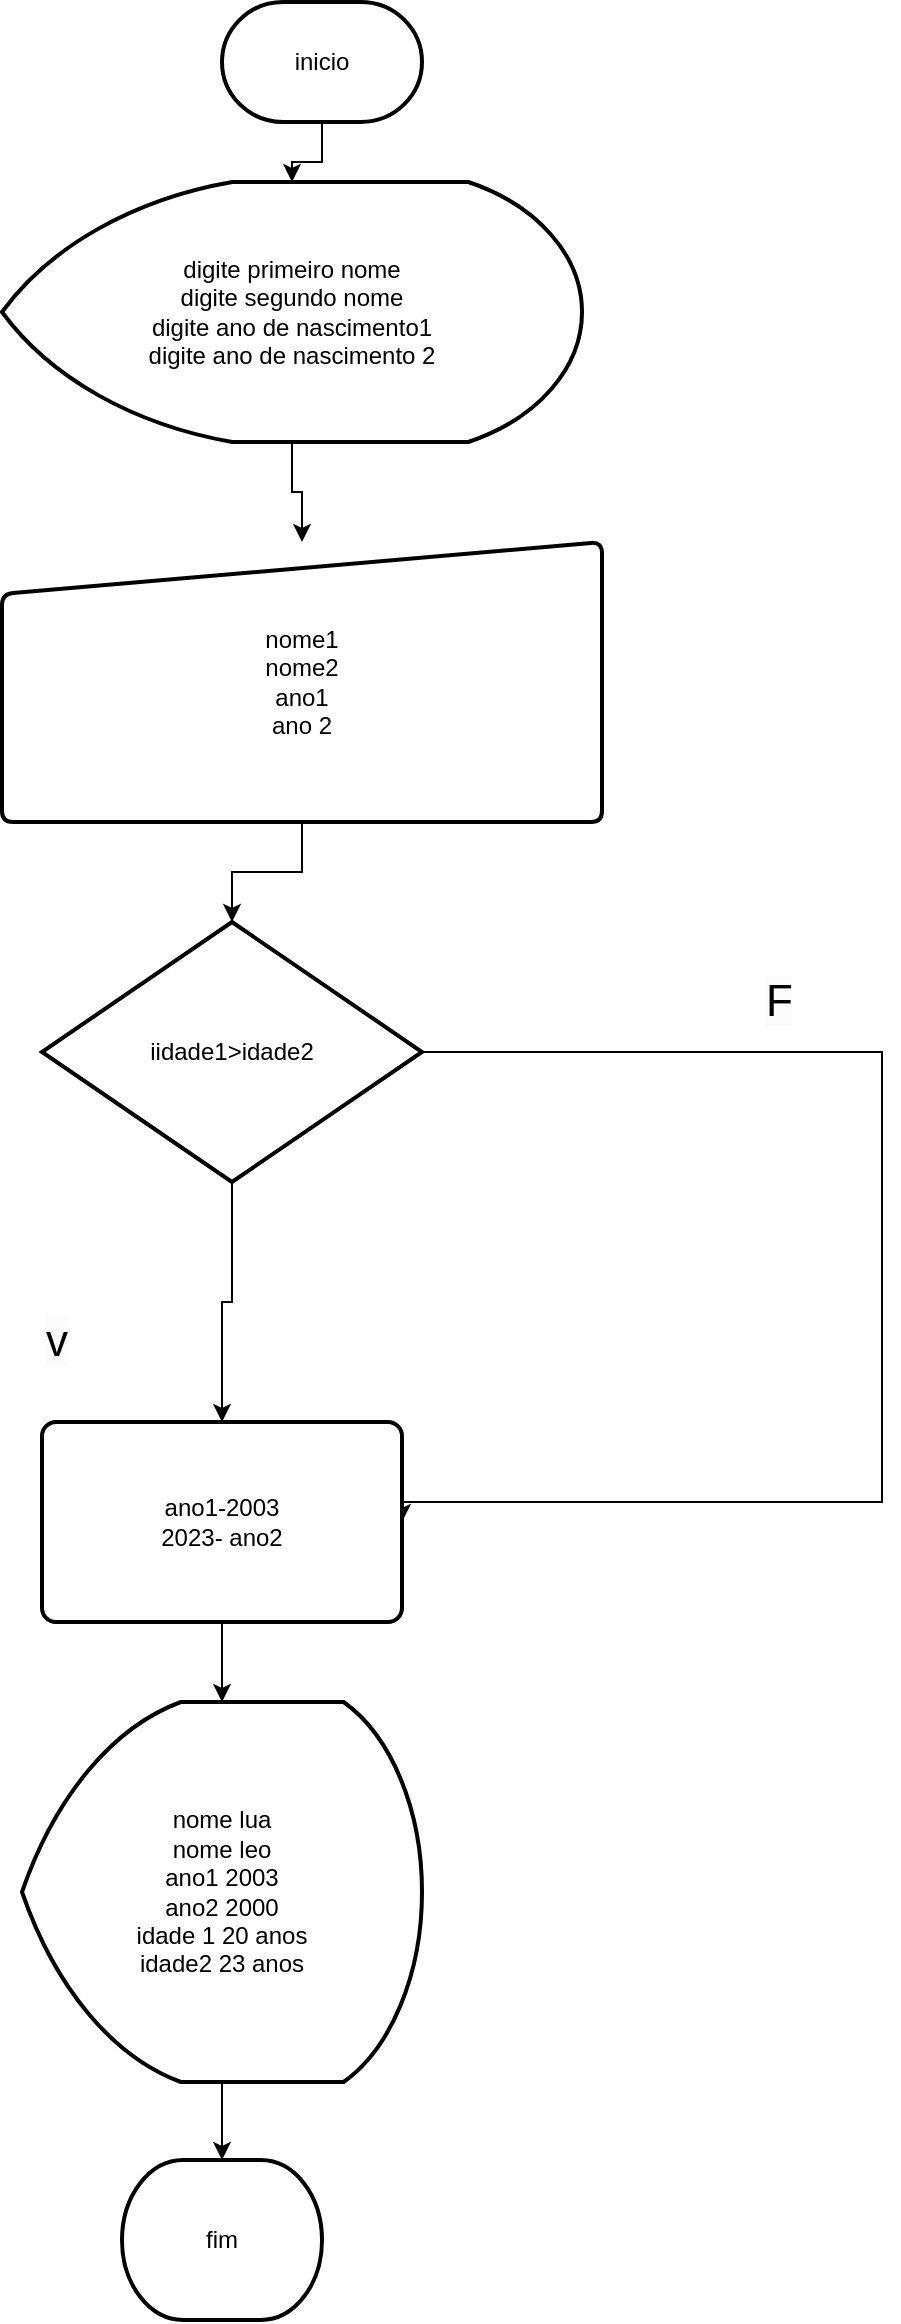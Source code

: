 <mxfile version="21.8.2" type="device">
  <diagram name="Página-1" id="8nSbu9z32Ad8hdgeVQBU">
    <mxGraphModel dx="1114" dy="610" grid="1" gridSize="10" guides="1" tooltips="1" connect="1" arrows="1" fold="1" page="1" pageScale="1" pageWidth="827" pageHeight="1169" math="0" shadow="0">
      <root>
        <mxCell id="0" />
        <mxCell id="1" parent="0" />
        <mxCell id="qPdYVgStDCtIQRMbMY3u-1" value="" style="edgeStyle=orthogonalEdgeStyle;rounded=0;orthogonalLoop=1;jettySize=auto;html=1;" edge="1" parent="1" source="qPdYVgStDCtIQRMbMY3u-2" target="qPdYVgStDCtIQRMbMY3u-6">
          <mxGeometry relative="1" as="geometry" />
        </mxCell>
        <mxCell id="qPdYVgStDCtIQRMbMY3u-2" value="inicio&lt;br&gt;" style="strokeWidth=2;html=1;shape=mxgraph.flowchart.terminator;whiteSpace=wrap;" vertex="1" parent="1">
          <mxGeometry x="330" y="10" width="100" height="60" as="geometry" />
        </mxCell>
        <mxCell id="qPdYVgStDCtIQRMbMY3u-3" value="" style="edgeStyle=orthogonalEdgeStyle;rounded=0;orthogonalLoop=1;jettySize=auto;html=1;" edge="1" parent="1" source="qPdYVgStDCtIQRMbMY3u-4" target="qPdYVgStDCtIQRMbMY3u-9">
          <mxGeometry relative="1" as="geometry" />
        </mxCell>
        <mxCell id="qPdYVgStDCtIQRMbMY3u-4" value="nome1&lt;br&gt;nome2&lt;br&gt;ano1&lt;br&gt;ano 2&lt;br&gt;" style="html=1;strokeWidth=2;shape=manualInput;whiteSpace=wrap;rounded=1;size=26;arcSize=11;" vertex="1" parent="1">
          <mxGeometry x="220" y="280" width="300" height="140" as="geometry" />
        </mxCell>
        <mxCell id="qPdYVgStDCtIQRMbMY3u-5" value="" style="edgeStyle=orthogonalEdgeStyle;rounded=0;orthogonalLoop=1;jettySize=auto;html=1;" edge="1" parent="1" source="qPdYVgStDCtIQRMbMY3u-6" target="qPdYVgStDCtIQRMbMY3u-4">
          <mxGeometry relative="1" as="geometry" />
        </mxCell>
        <mxCell id="qPdYVgStDCtIQRMbMY3u-6" value="digite primeiro nome&lt;br&gt;digite segundo nome&lt;br&gt;digite ano de nascimento1&lt;br&gt;digite ano de nascimento 2" style="strokeWidth=2;html=1;shape=mxgraph.flowchart.display;whiteSpace=wrap;" vertex="1" parent="1">
          <mxGeometry x="220" y="100" width="290" height="130" as="geometry" />
        </mxCell>
        <mxCell id="qPdYVgStDCtIQRMbMY3u-7" style="edgeStyle=orthogonalEdgeStyle;rounded=0;orthogonalLoop=1;jettySize=auto;html=1;entryX=1;entryY=0.5;entryDx=0;entryDy=0;" edge="1" parent="1" source="qPdYVgStDCtIQRMbMY3u-9" target="qPdYVgStDCtIQRMbMY3u-10">
          <mxGeometry relative="1" as="geometry">
            <mxPoint x="670" y="886" as="targetPoint" />
            <Array as="points">
              <mxPoint x="660" y="535" />
              <mxPoint x="660" y="760" />
            </Array>
          </mxGeometry>
        </mxCell>
        <mxCell id="qPdYVgStDCtIQRMbMY3u-8" value="" style="edgeStyle=orthogonalEdgeStyle;rounded=0;orthogonalLoop=1;jettySize=auto;html=1;" edge="1" parent="1" source="qPdYVgStDCtIQRMbMY3u-9" target="qPdYVgStDCtIQRMbMY3u-10">
          <mxGeometry relative="1" as="geometry" />
        </mxCell>
        <mxCell id="qPdYVgStDCtIQRMbMY3u-9" value="iidade1&amp;gt;idade2" style="strokeWidth=2;html=1;shape=mxgraph.flowchart.decision;whiteSpace=wrap;" vertex="1" parent="1">
          <mxGeometry x="240" y="470" width="190" height="130" as="geometry" />
        </mxCell>
        <mxCell id="qPdYVgStDCtIQRMbMY3u-15" value="" style="edgeStyle=orthogonalEdgeStyle;rounded=0;orthogonalLoop=1;jettySize=auto;html=1;" edge="1" parent="1" source="qPdYVgStDCtIQRMbMY3u-10" target="qPdYVgStDCtIQRMbMY3u-13">
          <mxGeometry relative="1" as="geometry" />
        </mxCell>
        <mxCell id="qPdYVgStDCtIQRMbMY3u-10" value="ano1-2003&lt;br&gt;2023- ano2&lt;br&gt;" style="rounded=1;whiteSpace=wrap;html=1;absoluteArcSize=1;arcSize=14;strokeWidth=2;" vertex="1" parent="1">
          <mxGeometry x="240" y="720" width="180" height="100" as="geometry" />
        </mxCell>
        <mxCell id="qPdYVgStDCtIQRMbMY3u-11" value="&lt;span style=&quot;color: rgb(0, 0, 0); font-family: Helvetica; font-size: 22px; font-style: normal; font-variant-ligatures: normal; font-variant-caps: normal; font-weight: 400; letter-spacing: normal; orphans: 2; text-align: center; text-indent: 0px; text-transform: none; widows: 2; word-spacing: 0px; -webkit-text-stroke-width: 0px; background-color: rgb(251, 251, 251); text-decoration-thickness: initial; text-decoration-style: initial; text-decoration-color: initial; float: none; display: inline !important;&quot;&gt;v&lt;/span&gt;" style="text;whiteSpace=wrap;html=1;fontSize=22;" vertex="1" parent="1">
          <mxGeometry x="240" y="660" width="40" height="40" as="geometry" />
        </mxCell>
        <mxCell id="qPdYVgStDCtIQRMbMY3u-12" value="&lt;span style=&quot;color: rgb(0, 0, 0); font-family: Helvetica; font-size: 22px; font-style: normal; font-variant-ligatures: normal; font-variant-caps: normal; font-weight: 400; letter-spacing: normal; orphans: 2; text-align: center; text-indent: 0px; text-transform: none; widows: 2; word-spacing: 0px; -webkit-text-stroke-width: 0px; background-color: rgb(251, 251, 251); text-decoration-thickness: initial; text-decoration-style: initial; text-decoration-color: initial; float: none; display: inline !important;&quot;&gt;F&lt;/span&gt;" style="text;whiteSpace=wrap;html=1;fontSize=22;" vertex="1" parent="1">
          <mxGeometry x="600" y="490" width="40" height="40" as="geometry" />
        </mxCell>
        <mxCell id="qPdYVgStDCtIQRMbMY3u-16" value="" style="edgeStyle=orthogonalEdgeStyle;rounded=0;orthogonalLoop=1;jettySize=auto;html=1;" edge="1" parent="1" source="qPdYVgStDCtIQRMbMY3u-13" target="qPdYVgStDCtIQRMbMY3u-14">
          <mxGeometry relative="1" as="geometry" />
        </mxCell>
        <mxCell id="qPdYVgStDCtIQRMbMY3u-13" value="nome lua&lt;br&gt;nome leo&lt;br&gt;ano1 2003&lt;br&gt;ano2 2000&lt;br&gt;idade 1 20 anos&lt;br&gt;idade2 23 anos" style="strokeWidth=2;html=1;shape=mxgraph.flowchart.display;whiteSpace=wrap;" vertex="1" parent="1">
          <mxGeometry x="230" y="860" width="200" height="190" as="geometry" />
        </mxCell>
        <mxCell id="qPdYVgStDCtIQRMbMY3u-14" value="fim" style="strokeWidth=2;html=1;shape=mxgraph.flowchart.terminator;whiteSpace=wrap;" vertex="1" parent="1">
          <mxGeometry x="280" y="1089" width="100" height="80" as="geometry" />
        </mxCell>
      </root>
    </mxGraphModel>
  </diagram>
</mxfile>
